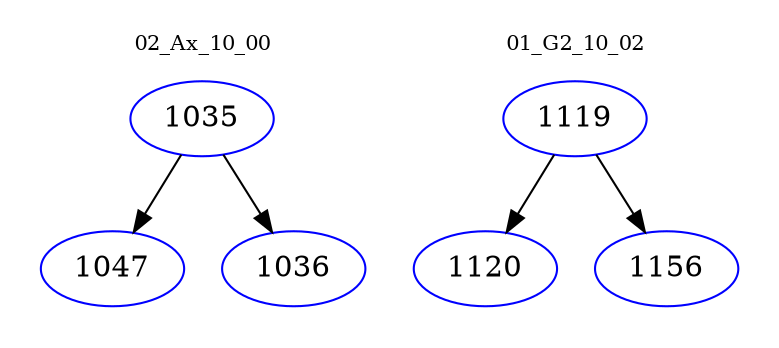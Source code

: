 digraph{
subgraph cluster_0 {
color = white
label = "02_Ax_10_00";
fontsize=10;
T0_1035 [label="1035", color="blue"]
T0_1035 -> T0_1047 [color="black"]
T0_1047 [label="1047", color="blue"]
T0_1035 -> T0_1036 [color="black"]
T0_1036 [label="1036", color="blue"]
}
subgraph cluster_1 {
color = white
label = "01_G2_10_02";
fontsize=10;
T1_1119 [label="1119", color="blue"]
T1_1119 -> T1_1120 [color="black"]
T1_1120 [label="1120", color="blue"]
T1_1119 -> T1_1156 [color="black"]
T1_1156 [label="1156", color="blue"]
}
}
